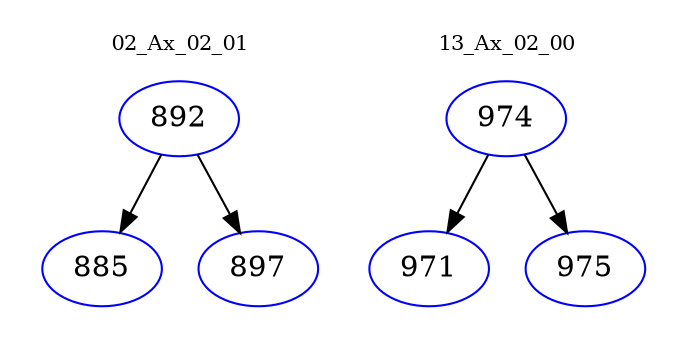 digraph{
subgraph cluster_0 {
color = white
label = "02_Ax_02_01";
fontsize=10;
T0_892 [label="892", color="blue"]
T0_892 -> T0_885 [color="black"]
T0_885 [label="885", color="blue"]
T0_892 -> T0_897 [color="black"]
T0_897 [label="897", color="blue"]
}
subgraph cluster_1 {
color = white
label = "13_Ax_02_00";
fontsize=10;
T1_974 [label="974", color="blue"]
T1_974 -> T1_971 [color="black"]
T1_971 [label="971", color="blue"]
T1_974 -> T1_975 [color="black"]
T1_975 [label="975", color="blue"]
}
}
